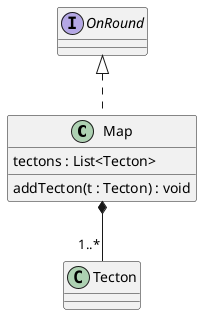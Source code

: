 @startuml map

Map *-- "1..*" Tecton
class Map implements OnRound{
    tectons : List<Tecton>
    addTecton(t : Tecton) : void
}

@enduml